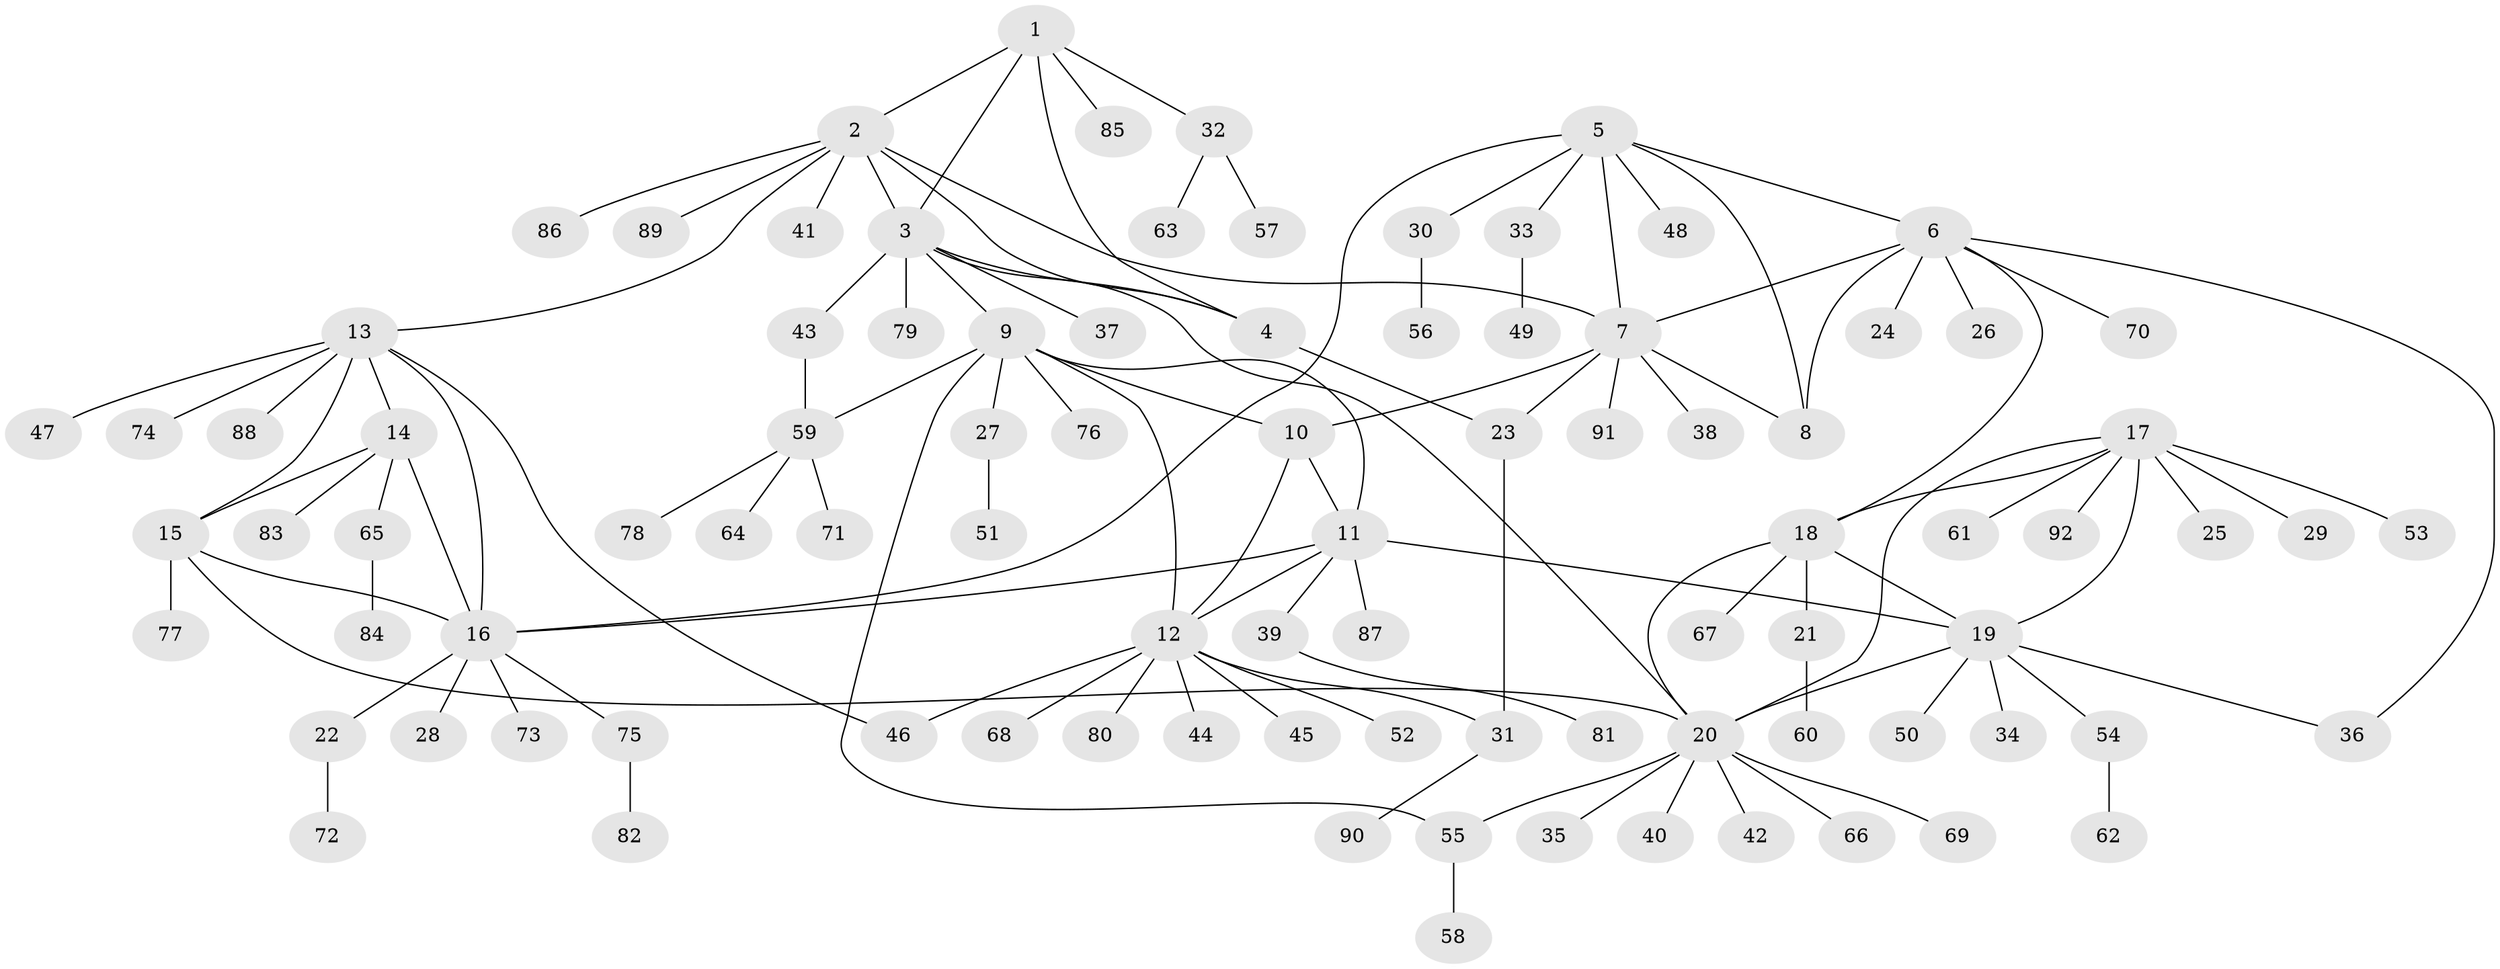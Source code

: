 // Generated by graph-tools (version 1.1) at 2025/37/03/09/25 02:37:15]
// undirected, 92 vertices, 118 edges
graph export_dot {
graph [start="1"]
  node [color=gray90,style=filled];
  1;
  2;
  3;
  4;
  5;
  6;
  7;
  8;
  9;
  10;
  11;
  12;
  13;
  14;
  15;
  16;
  17;
  18;
  19;
  20;
  21;
  22;
  23;
  24;
  25;
  26;
  27;
  28;
  29;
  30;
  31;
  32;
  33;
  34;
  35;
  36;
  37;
  38;
  39;
  40;
  41;
  42;
  43;
  44;
  45;
  46;
  47;
  48;
  49;
  50;
  51;
  52;
  53;
  54;
  55;
  56;
  57;
  58;
  59;
  60;
  61;
  62;
  63;
  64;
  65;
  66;
  67;
  68;
  69;
  70;
  71;
  72;
  73;
  74;
  75;
  76;
  77;
  78;
  79;
  80;
  81;
  82;
  83;
  84;
  85;
  86;
  87;
  88;
  89;
  90;
  91;
  92;
  1 -- 2;
  1 -- 3;
  1 -- 4;
  1 -- 32;
  1 -- 85;
  2 -- 3;
  2 -- 4;
  2 -- 7;
  2 -- 13;
  2 -- 41;
  2 -- 86;
  2 -- 89;
  3 -- 4;
  3 -- 9;
  3 -- 20;
  3 -- 37;
  3 -- 43;
  3 -- 79;
  4 -- 23;
  5 -- 6;
  5 -- 7;
  5 -- 8;
  5 -- 16;
  5 -- 30;
  5 -- 33;
  5 -- 48;
  6 -- 7;
  6 -- 8;
  6 -- 18;
  6 -- 24;
  6 -- 26;
  6 -- 36;
  6 -- 70;
  7 -- 8;
  7 -- 10;
  7 -- 23;
  7 -- 38;
  7 -- 91;
  9 -- 10;
  9 -- 11;
  9 -- 12;
  9 -- 27;
  9 -- 55;
  9 -- 59;
  9 -- 76;
  10 -- 11;
  10 -- 12;
  11 -- 12;
  11 -- 16;
  11 -- 19;
  11 -- 39;
  11 -- 87;
  12 -- 31;
  12 -- 44;
  12 -- 45;
  12 -- 46;
  12 -- 52;
  12 -- 68;
  12 -- 80;
  13 -- 14;
  13 -- 15;
  13 -- 16;
  13 -- 46;
  13 -- 47;
  13 -- 74;
  13 -- 88;
  14 -- 15;
  14 -- 16;
  14 -- 65;
  14 -- 83;
  15 -- 16;
  15 -- 20;
  15 -- 77;
  16 -- 22;
  16 -- 28;
  16 -- 73;
  16 -- 75;
  17 -- 18;
  17 -- 19;
  17 -- 20;
  17 -- 25;
  17 -- 29;
  17 -- 53;
  17 -- 61;
  17 -- 92;
  18 -- 19;
  18 -- 20;
  18 -- 21;
  18 -- 67;
  19 -- 20;
  19 -- 34;
  19 -- 36;
  19 -- 50;
  19 -- 54;
  20 -- 35;
  20 -- 40;
  20 -- 42;
  20 -- 55;
  20 -- 66;
  20 -- 69;
  21 -- 60;
  22 -- 72;
  23 -- 31;
  27 -- 51;
  30 -- 56;
  31 -- 90;
  32 -- 57;
  32 -- 63;
  33 -- 49;
  39 -- 81;
  43 -- 59;
  54 -- 62;
  55 -- 58;
  59 -- 64;
  59 -- 71;
  59 -- 78;
  65 -- 84;
  75 -- 82;
}
